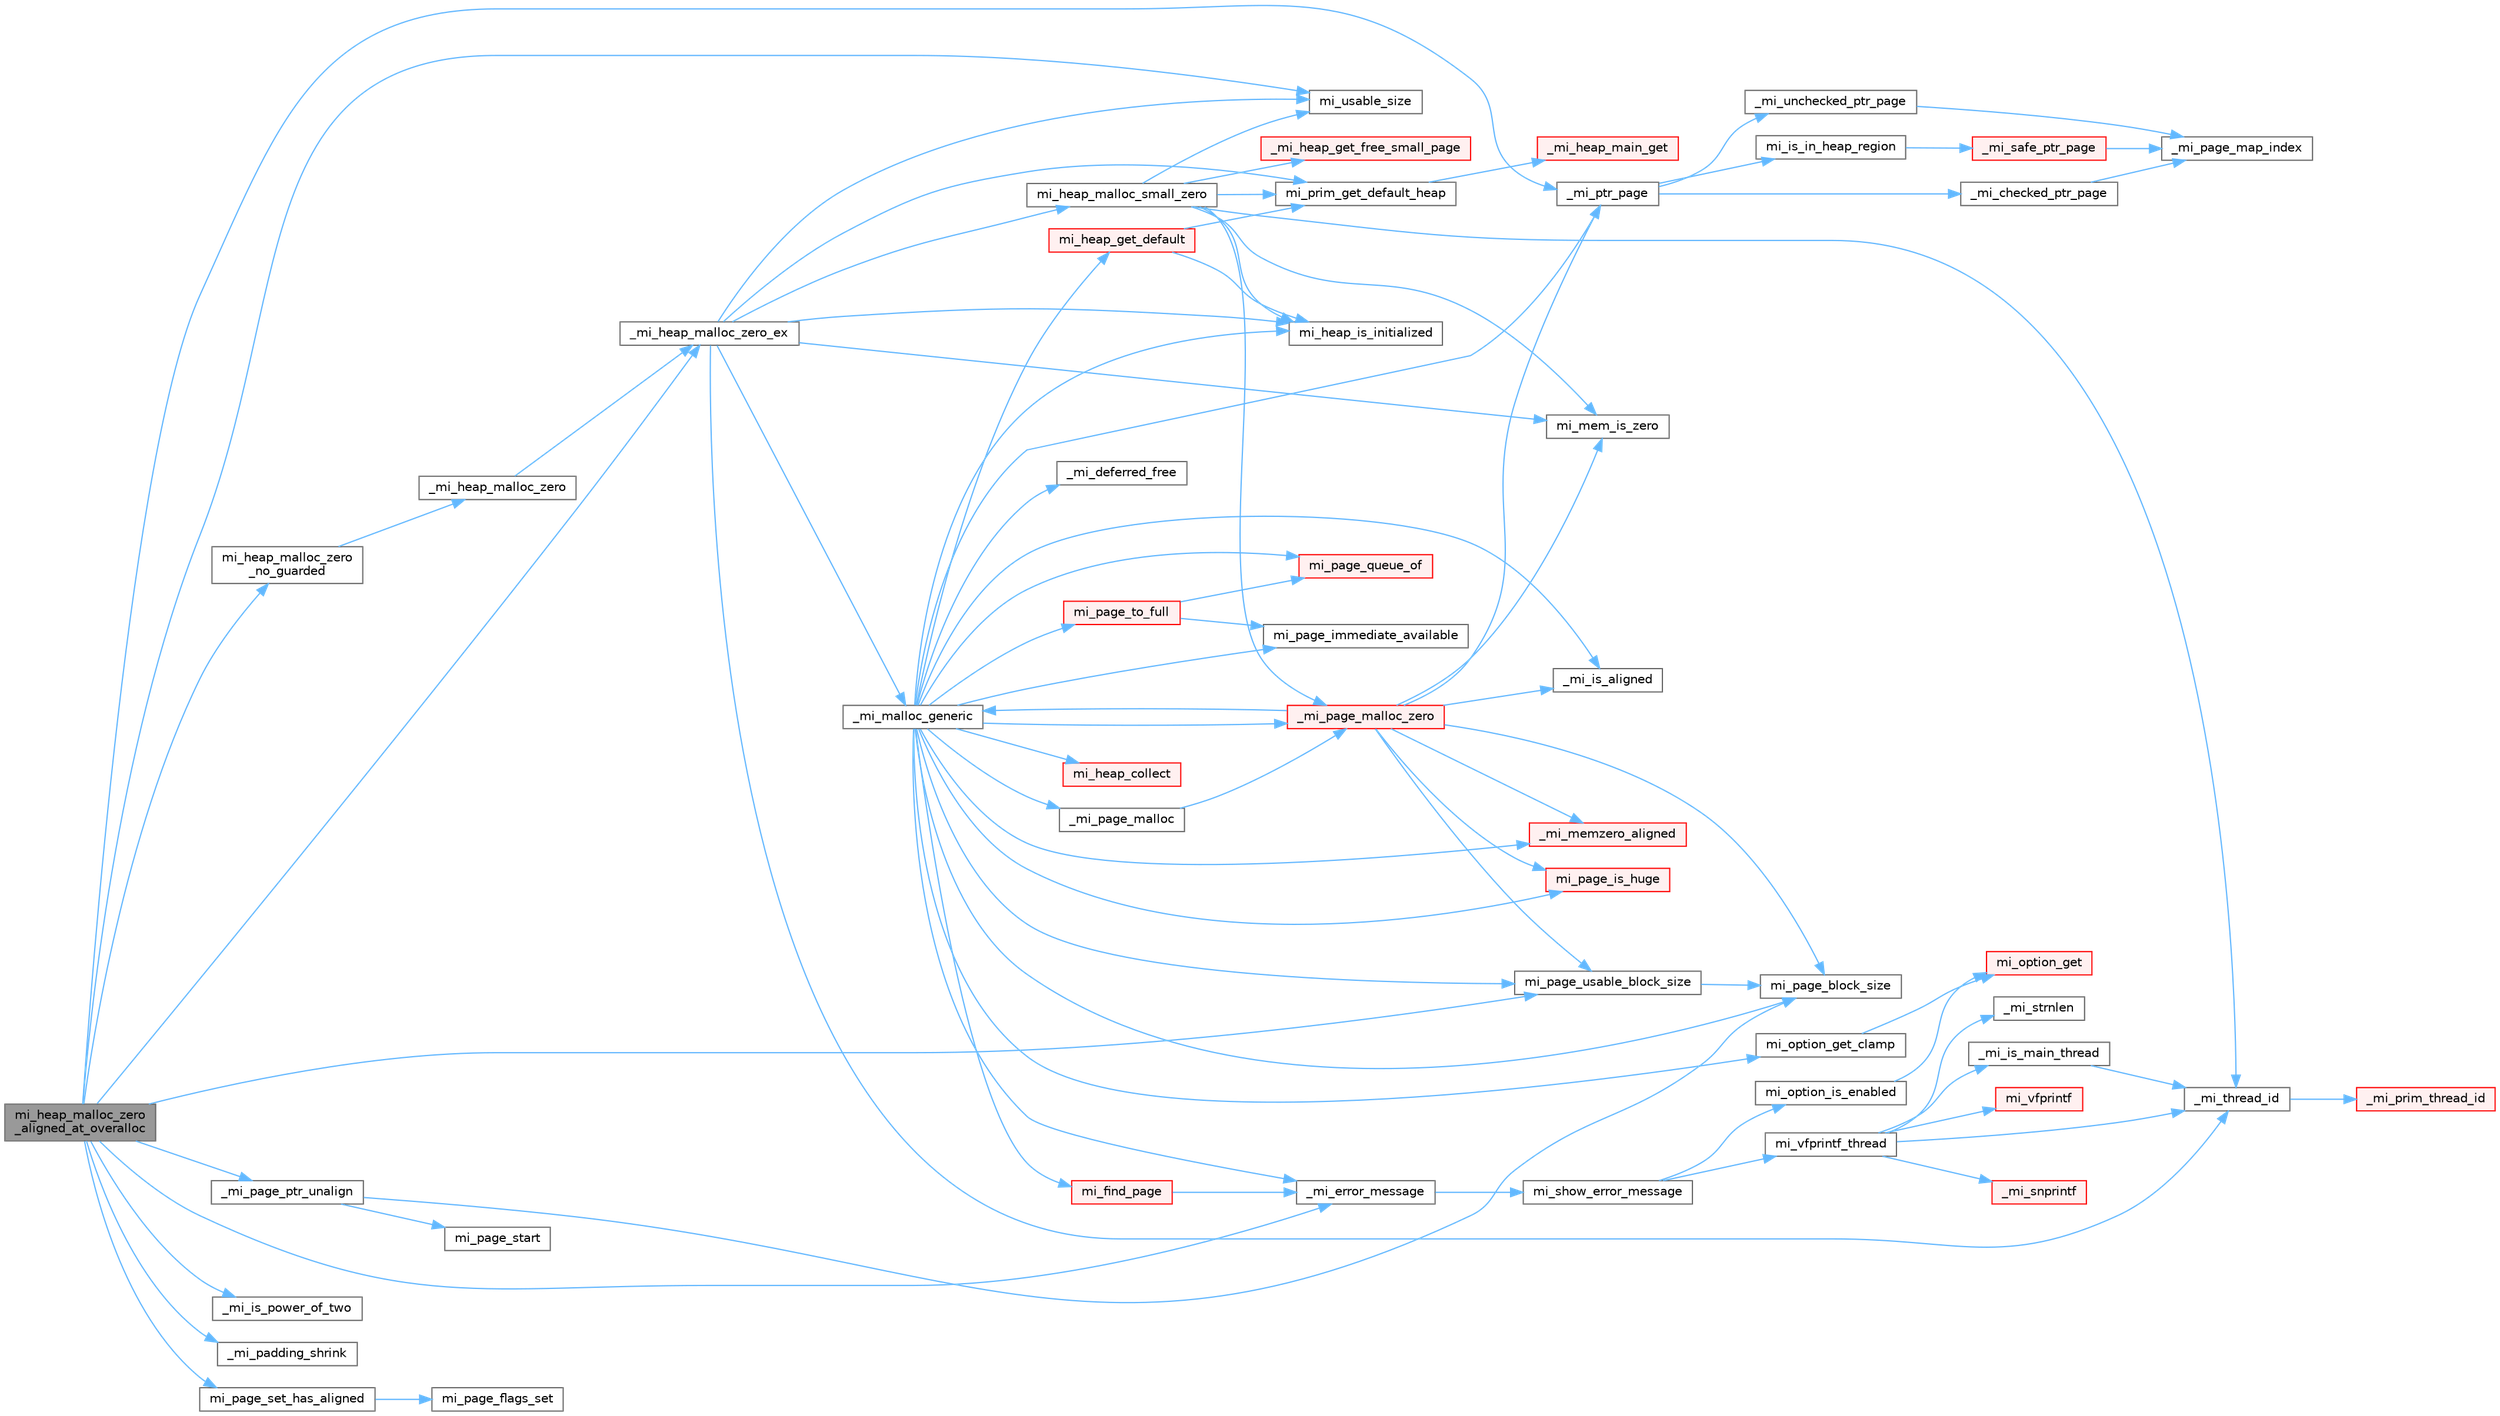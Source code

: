 digraph "mi_heap_malloc_zero_aligned_at_overalloc"
{
 // LATEX_PDF_SIZE
  bgcolor="transparent";
  edge [fontname=Helvetica,fontsize=10,labelfontname=Helvetica,labelfontsize=10];
  node [fontname=Helvetica,fontsize=10,shape=box,height=0.2,width=0.4];
  rankdir="LR";
  Node1 [id="Node000001",label="mi_heap_malloc_zero\l_aligned_at_overalloc",height=0.2,width=0.4,color="gray40", fillcolor="grey60", style="filled", fontcolor="black",tooltip=" "];
  Node1 -> Node2 [id="edge83_Node000001_Node000002",color="steelblue1",style="solid",tooltip=" "];
  Node2 [id="Node000002",label="_mi_error_message",height=0.2,width=0.4,color="grey40", fillcolor="white", style="filled",URL="$options_8c.html#a2bebc073bcaac71658e57bb260c2e426",tooltip=" "];
  Node2 -> Node3 [id="edge84_Node000002_Node000003",color="steelblue1",style="solid",tooltip=" "];
  Node3 [id="Node000003",label="mi_show_error_message",height=0.2,width=0.4,color="grey40", fillcolor="white", style="filled",URL="$options_8c.html#a025f32c63014753e87fd7a579d2bb8aa",tooltip=" "];
  Node3 -> Node4 [id="edge85_Node000003_Node000004",color="steelblue1",style="solid",tooltip=" "];
  Node4 [id="Node000004",label="mi_option_is_enabled",height=0.2,width=0.4,color="grey40", fillcolor="white", style="filled",URL="$group__options.html#ga459ad98f18b3fc9275474807fe0ca188",tooltip=" "];
  Node4 -> Node5 [id="edge86_Node000004_Node000005",color="steelblue1",style="solid",tooltip=" "];
  Node5 [id="Node000005",label="mi_option_get",height=0.2,width=0.4,color="red", fillcolor="#FFF0F0", style="filled",URL="$group__options.html#ga7e8af195cc81d3fa64ccf2662caa565a",tooltip=" "];
  Node3 -> Node18 [id="edge87_Node000003_Node000018",color="steelblue1",style="solid",tooltip=" "];
  Node18 [id="Node000018",label="mi_vfprintf_thread",height=0.2,width=0.4,color="grey40", fillcolor="white", style="filled",URL="$options_8c.html#a4af8263c139d04a876914f39024a7424",tooltip=" "];
  Node18 -> Node19 [id="edge88_Node000018_Node000019",color="steelblue1",style="solid",tooltip=" "];
  Node19 [id="Node000019",label="_mi_is_main_thread",height=0.2,width=0.4,color="grey40", fillcolor="white", style="filled",URL="$_e_a_s_t_l_2packages_2mimalloc_2src_2init_8c.html#a008e0a28e7c86b15a04094d595e2c327",tooltip=" "];
  Node19 -> Node20 [id="edge89_Node000019_Node000020",color="steelblue1",style="solid",tooltip=" "];
  Node20 [id="Node000020",label="_mi_thread_id",height=0.2,width=0.4,color="grey40", fillcolor="white", style="filled",URL="$_e_a_s_t_l_2packages_2mimalloc_2src_2init_8c.html#a43068a36d7dea6ccf1e3558a27e22993",tooltip=" "];
  Node20 -> Node21 [id="edge90_Node000020_Node000021",color="steelblue1",style="solid",tooltip=" "];
  Node21 [id="Node000021",label="_mi_prim_thread_id",height=0.2,width=0.4,color="red", fillcolor="#FFF0F0", style="filled",URL="$prim_8h.html#a3875c92cbb791d0a7c69bc1fd2df6804",tooltip=" "];
  Node18 -> Node23 [id="edge91_Node000018_Node000023",color="steelblue1",style="solid",tooltip=" "];
  Node23 [id="Node000023",label="_mi_snprintf",height=0.2,width=0.4,color="red", fillcolor="#FFF0F0", style="filled",URL="$libc_8c.html#a6c2f4673e3317f332571bc1bec18c49b",tooltip=" "];
  Node18 -> Node14 [id="edge92_Node000018_Node000014",color="steelblue1",style="solid",tooltip=" "];
  Node14 [id="Node000014",label="_mi_strnlen",height=0.2,width=0.4,color="grey40", fillcolor="white", style="filled",URL="$libc_8c.html#ae8577fe0d9bbe3fb90d2169caa1af943",tooltip=" "];
  Node18 -> Node20 [id="edge93_Node000018_Node000020",color="steelblue1",style="solid",tooltip=" "];
  Node18 -> Node30 [id="edge94_Node000018_Node000030",color="steelblue1",style="solid",tooltip=" "];
  Node30 [id="Node000030",label="mi_vfprintf",height=0.2,width=0.4,color="red", fillcolor="#FFF0F0", style="filled",URL="$options_8c.html#a1f31f62f178fb5309451aa44c8d25327",tooltip=" "];
  Node1 -> Node39 [id="edge95_Node000001_Node000039",color="steelblue1",style="solid",tooltip=" "];
  Node39 [id="Node000039",label="_mi_heap_malloc_zero_ex",height=0.2,width=0.4,color="grey40", fillcolor="white", style="filled",URL="$alloc_8c.html#a834d11c48c89145e6844b786afa5b7f1",tooltip=" "];
  Node39 -> Node40 [id="edge96_Node000039_Node000040",color="steelblue1",style="solid",tooltip=" "];
  Node40 [id="Node000040",label="_mi_malloc_generic",height=0.2,width=0.4,color="grey40", fillcolor="white", style="filled",URL="$page_8c.html#adcb79462f17b2e37218412f941269aa7",tooltip=" "];
  Node40 -> Node41 [id="edge97_Node000040_Node000041",color="steelblue1",style="solid",tooltip=" "];
  Node41 [id="Node000041",label="_mi_deferred_free",height=0.2,width=0.4,color="grey40", fillcolor="white", style="filled",URL="$_e_a_s_t_l_2packages_2mimalloc_2include_2mimalloc_2internal_8h.html#aede81c520000cbb08ad669e096c94d51",tooltip=" "];
  Node40 -> Node2 [id="edge98_Node000040_Node000002",color="steelblue1",style="solid",tooltip=" "];
  Node40 -> Node42 [id="edge99_Node000040_Node000042",color="steelblue1",style="solid",tooltip=" "];
  Node42 [id="Node000042",label="_mi_is_aligned",height=0.2,width=0.4,color="grey40", fillcolor="white", style="filled",URL="$_e_a_s_t_l_2packages_2mimalloc_2include_2mimalloc_2internal_8h.html#ad446ae4d82cbdbd78dfbe46fa2330555",tooltip=" "];
  Node40 -> Node43 [id="edge100_Node000040_Node000043",color="steelblue1",style="solid",tooltip=" "];
  Node43 [id="Node000043",label="_mi_memzero_aligned",height=0.2,width=0.4,color="red", fillcolor="#FFF0F0", style="filled",URL="$_e_a_s_t_l_2packages_2mimalloc_2include_2mimalloc_2internal_8h.html#aa1d3beee9d492fc175ac2584e50fd8ea",tooltip=" "];
  Node40 -> Node46 [id="edge101_Node000040_Node000046",color="steelblue1",style="solid",tooltip=" "];
  Node46 [id="Node000046",label="_mi_page_malloc",height=0.2,width=0.4,color="grey40", fillcolor="white", style="filled",URL="$alloc_8c.html#a97c32575c2b27f4dc75af2429c45819d",tooltip=" "];
  Node46 -> Node47 [id="edge102_Node000046_Node000047",color="steelblue1",style="solid",tooltip=" "];
  Node47 [id="Node000047",label="_mi_page_malloc_zero",height=0.2,width=0.4,color="red", fillcolor="#FFF0F0", style="filled",URL="$alloc_8c.html#afd278f60e743bee5d9df559422f3455b",tooltip=" "];
  Node47 -> Node42 [id="edge103_Node000047_Node000042",color="steelblue1",style="solid",tooltip=" "];
  Node47 -> Node40 [id="edge104_Node000047_Node000040",color="steelblue1",style="solid",tooltip=" "];
  Node47 -> Node43 [id="edge105_Node000047_Node000043",color="steelblue1",style="solid",tooltip=" "];
  Node47 -> Node54 [id="edge106_Node000047_Node000054",color="steelblue1",style="solid",tooltip=" "];
  Node54 [id="Node000054",label="_mi_ptr_page",height=0.2,width=0.4,color="grey40", fillcolor="white", style="filled",URL="$_e_a_s_t_l_2packages_2mimalloc_2include_2mimalloc_2internal_8h.html#acd84a462a2045538d19ecc56e6cc29f6",tooltip=" "];
  Node54 -> Node55 [id="edge107_Node000054_Node000055",color="steelblue1",style="solid",tooltip=" "];
  Node55 [id="Node000055",label="_mi_checked_ptr_page",height=0.2,width=0.4,color="grey40", fillcolor="white", style="filled",URL="$_e_a_s_t_l_2packages_2mimalloc_2include_2mimalloc_2internal_8h.html#aae1cb48b790d504329cb8031a6a716ef",tooltip=" "];
  Node55 -> Node56 [id="edge108_Node000055_Node000056",color="steelblue1",style="solid",tooltip=" "];
  Node56 [id="Node000056",label="_mi_page_map_index",height=0.2,width=0.4,color="grey40", fillcolor="white", style="filled",URL="$_e_a_s_t_l_2packages_2mimalloc_2include_2mimalloc_2internal_8h.html#ac5fb64f98ad24fd3b47091a14425c3dc",tooltip=" "];
  Node54 -> Node57 [id="edge109_Node000054_Node000057",color="steelblue1",style="solid",tooltip=" "];
  Node57 [id="Node000057",label="_mi_unchecked_ptr_page",height=0.2,width=0.4,color="grey40", fillcolor="white", style="filled",URL="$_e_a_s_t_l_2packages_2mimalloc_2include_2mimalloc_2internal_8h.html#af17a42b9aa712fc80ff8d725eb2300ec",tooltip=" "];
  Node57 -> Node56 [id="edge110_Node000057_Node000056",color="steelblue1",style="solid",tooltip=" "];
  Node54 -> Node58 [id="edge111_Node000054_Node000058",color="steelblue1",style="solid",tooltip=" "];
  Node58 [id="Node000058",label="mi_is_in_heap_region",height=0.2,width=0.4,color="grey40", fillcolor="white", style="filled",URL="$group__extended.html#ga5f071b10d4df1c3658e04e7fd67a94e6",tooltip=" "];
  Node58 -> Node59 [id="edge112_Node000058_Node000059",color="steelblue1",style="solid",tooltip=" "];
  Node59 [id="Node000059",label="_mi_safe_ptr_page",height=0.2,width=0.4,color="red", fillcolor="#FFF0F0", style="filled",URL="$page-map_8c.html#aa93d85305e51471aa1951ab818628a63",tooltip=" "];
  Node59 -> Node56 [id="edge113_Node000059_Node000056",color="steelblue1",style="solid",tooltip=" "];
  Node47 -> Node71 [id="edge114_Node000047_Node000071",color="steelblue1",style="solid",tooltip=" "];
  Node71 [id="Node000071",label="mi_mem_is_zero",height=0.2,width=0.4,color="grey40", fillcolor="white", style="filled",URL="$_e_a_s_t_l_2packages_2mimalloc_2include_2mimalloc_2internal_8h.html#a8391ae55dd6885bd38593f740fd349a4",tooltip=" "];
  Node47 -> Node69 [id="edge115_Node000047_Node000069",color="steelblue1",style="solid",tooltip=" "];
  Node69 [id="Node000069",label="mi_page_block_size",height=0.2,width=0.4,color="grey40", fillcolor="white", style="filled",URL="$_e_a_s_t_l_2packages_2mimalloc_2include_2mimalloc_2internal_8h.html#a6134893990c1f09da2b40092ceecc780",tooltip=" "];
  Node47 -> Node72 [id="edge116_Node000047_Node000072",color="steelblue1",style="solid",tooltip=" "];
  Node72 [id="Node000072",label="mi_page_is_huge",height=0.2,width=0.4,color="red", fillcolor="#FFF0F0", style="filled",URL="$_e_a_s_t_l_2packages_2mimalloc_2include_2mimalloc_2internal_8h.html#aebe1b18846bd3fc16de5b52cd2250bec",tooltip=" "];
  Node47 -> Node75 [id="edge117_Node000047_Node000075",color="steelblue1",style="solid",tooltip=" "];
  Node75 [id="Node000075",label="mi_page_usable_block_size",height=0.2,width=0.4,color="grey40", fillcolor="white", style="filled",URL="$_e_a_s_t_l_2packages_2mimalloc_2include_2mimalloc_2internal_8h.html#a432abca03d059a7d40d8d39617afc8f7",tooltip=" "];
  Node75 -> Node69 [id="edge118_Node000075_Node000069",color="steelblue1",style="solid",tooltip=" "];
  Node40 -> Node47 [id="edge119_Node000040_Node000047",color="steelblue1",style="solid",tooltip=" "];
  Node40 -> Node54 [id="edge120_Node000040_Node000054",color="steelblue1",style="solid",tooltip=" "];
  Node40 -> Node79 [id="edge121_Node000040_Node000079",color="steelblue1",style="solid",tooltip=" "];
  Node79 [id="Node000079",label="mi_find_page",height=0.2,width=0.4,color="red", fillcolor="#FFF0F0", style="filled",URL="$page_8c.html#aeaa06e36da1cb82dbf0f99e7742ecff8",tooltip=" "];
  Node79 -> Node2 [id="edge122_Node000079_Node000002",color="steelblue1",style="solid",tooltip=" "];
  Node40 -> Node391 [id="edge123_Node000040_Node000391",color="steelblue1",style="solid",tooltip=" "];
  Node391 [id="Node000391",label="mi_heap_collect",height=0.2,width=0.4,color="red", fillcolor="#FFF0F0", style="filled",URL="$group__heap.html#ga7922f7495cde30b1984d0e6072419298",tooltip="Release outstanding resources in a specific heap."];
  Node40 -> Node403 [id="edge124_Node000040_Node000403",color="steelblue1",style="solid",tooltip=" "];
  Node403 [id="Node000403",label="mi_heap_get_default",height=0.2,width=0.4,color="red", fillcolor="#FFF0F0", style="filled",URL="$group__heap.html#ga14c667a6e2c5d28762d8cb7d4e057909",tooltip=" "];
  Node403 -> Node393 [id="edge125_Node000403_Node000393",color="steelblue1",style="solid",tooltip=" "];
  Node393 [id="Node000393",label="mi_heap_is_initialized",height=0.2,width=0.4,color="grey40", fillcolor="white", style="filled",URL="$_e_a_s_t_l_2packages_2mimalloc_2include_2mimalloc_2internal_8h.html#a320c7d8a15c57974d3b105558a2a55e6",tooltip=" "];
  Node403 -> Node306 [id="edge126_Node000403_Node000306",color="steelblue1",style="solid",tooltip=" "];
  Node306 [id="Node000306",label="mi_prim_get_default_heap",height=0.2,width=0.4,color="grey40", fillcolor="white", style="filled",URL="$prim_8h.html#a986e62564728229db3ccecbd6e97fd98",tooltip=" "];
  Node306 -> Node307 [id="edge127_Node000306_Node000307",color="steelblue1",style="solid",tooltip=" "];
  Node307 [id="Node000307",label="_mi_heap_main_get",height=0.2,width=0.4,color="red", fillcolor="#FFF0F0", style="filled",URL="$_e_a_s_t_l_2packages_2mimalloc_2src_2init_8c.html#a1feeb4148fb048caf23361152895a55c",tooltip=" "];
  Node40 -> Node393 [id="edge128_Node000040_Node000393",color="steelblue1",style="solid",tooltip=" "];
  Node40 -> Node244 [id="edge129_Node000040_Node000244",color="steelblue1",style="solid",tooltip=" "];
  Node244 [id="Node000244",label="mi_option_get_clamp",height=0.2,width=0.4,color="grey40", fillcolor="white", style="filled",URL="$group__options.html#ga96ad9c406338bd314cfe878cfc9bf723",tooltip=" "];
  Node244 -> Node5 [id="edge130_Node000244_Node000005",color="steelblue1",style="solid",tooltip=" "];
  Node40 -> Node69 [id="edge131_Node000040_Node000069",color="steelblue1",style="solid",tooltip=" "];
  Node40 -> Node106 [id="edge132_Node000040_Node000106",color="steelblue1",style="solid",tooltip=" "];
  Node106 [id="Node000106",label="mi_page_immediate_available",height=0.2,width=0.4,color="grey40", fillcolor="white", style="filled",URL="$_e_a_s_t_l_2packages_2mimalloc_2include_2mimalloc_2internal_8h.html#a87596f606325115ec4f43046dfd3d64a",tooltip=" "];
  Node40 -> Node72 [id="edge133_Node000040_Node000072",color="steelblue1",style="solid",tooltip=" "];
  Node40 -> Node265 [id="edge134_Node000040_Node000265",color="steelblue1",style="solid",tooltip=" "];
  Node265 [id="Node000265",label="mi_page_queue_of",height=0.2,width=0.4,color="red", fillcolor="#FFF0F0", style="filled",URL="$page-queue_8c.html#a59942bb22e34833289b85a5c70d81f97",tooltip=" "];
  Node40 -> Node383 [id="edge135_Node000040_Node000383",color="steelblue1",style="solid",tooltip=" "];
  Node383 [id="Node000383",label="mi_page_to_full",height=0.2,width=0.4,color="red", fillcolor="#FFF0F0", style="filled",URL="$page_8c.html#afb25978212749e522404ee1f2dd1a6d4",tooltip=" "];
  Node383 -> Node106 [id="edge136_Node000383_Node000106",color="steelblue1",style="solid",tooltip=" "];
  Node383 -> Node265 [id="edge137_Node000383_Node000265",color="steelblue1",style="solid",tooltip=" "];
  Node40 -> Node75 [id="edge138_Node000040_Node000075",color="steelblue1",style="solid",tooltip=" "];
  Node39 -> Node20 [id="edge139_Node000039_Node000020",color="steelblue1",style="solid",tooltip=" "];
  Node39 -> Node393 [id="edge140_Node000039_Node000393",color="steelblue1",style="solid",tooltip=" "];
  Node39 -> Node450 [id="edge141_Node000039_Node000450",color="steelblue1",style="solid",tooltip=" "];
  Node450 [id="Node000450",label="mi_heap_malloc_small_zero",height=0.2,width=0.4,color="grey40", fillcolor="white", style="filled",URL="$alloc_8c.html#aab0e350e54f352e66a6e8e161ac1cfbb",tooltip=" "];
  Node450 -> Node451 [id="edge142_Node000450_Node000451",color="steelblue1",style="solid",tooltip=" "];
  Node451 [id="Node000451",label="_mi_heap_get_free_small_page",height=0.2,width=0.4,color="red", fillcolor="#FFF0F0", style="filled",URL="$_e_a_s_t_l_2packages_2mimalloc_2include_2mimalloc_2internal_8h.html#a5ab9d8fb17d6213eb9789008e8d69ac1",tooltip=" "];
  Node450 -> Node47 [id="edge143_Node000450_Node000047",color="steelblue1",style="solid",tooltip=" "];
  Node450 -> Node20 [id="edge144_Node000450_Node000020",color="steelblue1",style="solid",tooltip=" "];
  Node450 -> Node393 [id="edge145_Node000450_Node000393",color="steelblue1",style="solid",tooltip=" "];
  Node450 -> Node71 [id="edge146_Node000450_Node000071",color="steelblue1",style="solid",tooltip=" "];
  Node450 -> Node306 [id="edge147_Node000450_Node000306",color="steelblue1",style="solid",tooltip=" "];
  Node450 -> Node452 [id="edge148_Node000450_Node000452",color="steelblue1",style="solid",tooltip=" "];
  Node452 [id="Node000452",label="mi_usable_size",height=0.2,width=0.4,color="grey40", fillcolor="white", style="filled",URL="$group__extended.html#ga089c859d9eddc5f9b4bd946cd53cebee",tooltip=" "];
  Node39 -> Node71 [id="edge149_Node000039_Node000071",color="steelblue1",style="solid",tooltip=" "];
  Node39 -> Node306 [id="edge150_Node000039_Node000306",color="steelblue1",style="solid",tooltip=" "];
  Node39 -> Node452 [id="edge151_Node000039_Node000452",color="steelblue1",style="solid",tooltip=" "];
  Node1 -> Node230 [id="edge152_Node000001_Node000230",color="steelblue1",style="solid",tooltip=" "];
  Node230 [id="Node000230",label="_mi_is_power_of_two",height=0.2,width=0.4,color="grey40", fillcolor="white", style="filled",URL="$_e_a_s_t_l_2packages_2mimalloc_2include_2mimalloc_2internal_8h.html#ac46068515202fb9642f6b2610836bd82",tooltip=" "];
  Node1 -> Node453 [id="edge153_Node000001_Node000453",color="steelblue1",style="solid",tooltip=" "];
  Node453 [id="Node000453",label="_mi_padding_shrink",height=0.2,width=0.4,color="grey40", fillcolor="white", style="filled",URL="$free_8c.html#a2ca7e9c13b02f9086a3f96498e49782e",tooltip=" "];
  Node1 -> Node454 [id="edge154_Node000001_Node000454",color="steelblue1",style="solid",tooltip=" "];
  Node454 [id="Node000454",label="_mi_page_ptr_unalign",height=0.2,width=0.4,color="grey40", fillcolor="white", style="filled",URL="$free_8c.html#a02c896f799e571b628b2d7747ca9f771",tooltip=" "];
  Node454 -> Node69 [id="edge155_Node000454_Node000069",color="steelblue1",style="solid",tooltip=" "];
  Node454 -> Node70 [id="edge156_Node000454_Node000070",color="steelblue1",style="solid",tooltip=" "];
  Node70 [id="Node000070",label="mi_page_start",height=0.2,width=0.4,color="grey40", fillcolor="white", style="filled",URL="$_e_a_s_t_l_2packages_2mimalloc_2include_2mimalloc_2internal_8h.html#a95e8b035747d340ad060f5cf0811b7e9",tooltip=" "];
  Node1 -> Node54 [id="edge157_Node000001_Node000054",color="steelblue1",style="solid",tooltip=" "];
  Node1 -> Node455 [id="edge158_Node000001_Node000455",color="steelblue1",style="solid",tooltip=" "];
  Node455 [id="Node000455",label="mi_heap_malloc_zero\l_no_guarded",height=0.2,width=0.4,color="grey40", fillcolor="white", style="filled",URL="$alloc-aligned_8c.html#a4259bf6eedc404e48de0fa8c94441d51",tooltip=" "];
  Node455 -> Node456 [id="edge159_Node000455_Node000456",color="steelblue1",style="solid",tooltip=" "];
  Node456 [id="Node000456",label="_mi_heap_malloc_zero",height=0.2,width=0.4,color="grey40", fillcolor="white", style="filled",URL="$alloc_8c.html#a4f6dd9bc8d4e47e98566ee77883d703e",tooltip=" "];
  Node456 -> Node39 [id="edge160_Node000456_Node000039",color="steelblue1",style="solid",tooltip=" "];
  Node1 -> Node274 [id="edge161_Node000001_Node000274",color="steelblue1",style="solid",tooltip=" "];
  Node274 [id="Node000274",label="mi_page_set_has_aligned",height=0.2,width=0.4,color="grey40", fillcolor="white", style="filled",URL="$_e_a_s_t_l_2packages_2mimalloc_2include_2mimalloc_2internal_8h.html#a41000a967469e2e727f5f8670c8d37e1",tooltip=" "];
  Node274 -> Node273 [id="edge162_Node000274_Node000273",color="steelblue1",style="solid",tooltip=" "];
  Node273 [id="Node000273",label="mi_page_flags_set",height=0.2,width=0.4,color="grey40", fillcolor="white", style="filled",URL="$_e_a_s_t_l_2packages_2mimalloc_2include_2mimalloc_2internal_8h.html#a4097f3c754d8ff889e948cf064c2b860",tooltip=" "];
  Node1 -> Node75 [id="edge163_Node000001_Node000075",color="steelblue1",style="solid",tooltip=" "];
  Node1 -> Node452 [id="edge164_Node000001_Node000452",color="steelblue1",style="solid",tooltip=" "];
}

